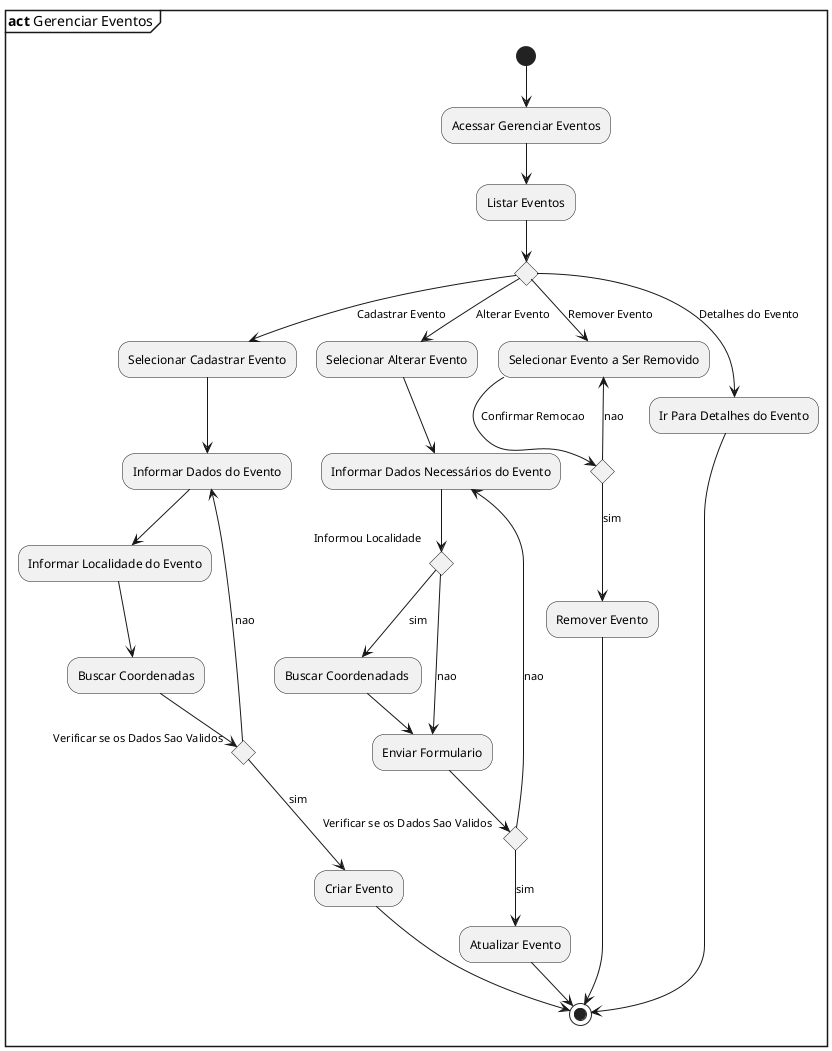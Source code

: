 @startuml
mainframe **act** Gerenciar Eventos
(*) --> "Acessar Gerenciar Eventos"
--> "Listar Eventos"
if "" then
  -->[Cadastrar Evento] "Selecionar Cadastrar Evento"
  -->"Informar Dados do Evento"
  -->"Informar Localidade do Evento"
  -->"Buscar Coordenadas"
  -->if "Verificar se os Dados Sao Validos" then
    -->[sim]"Criar Evento"
    -->(*)
  else
    -->[nao]"Informar Dados do Evento"
  endif
else
  -->[Alterar Evento] "Selecionar Alterar Evento"
  --> "Informar Dados Necessários do Evento"
  --> if "Informou Localidade" then
    -->[sim] "Buscar Coordenadads "
    -->"Enviar Formulario"
  else
    --> [nao] "Enviar Formulario"
    -->if "Verificar se os Dados Sao Validos " then
    -->[sim] "Atualizar Evento"
    --> (*)
    else
    -->[nao] "Informar Dados Necessários do Evento"
  endif
endif
else
  -->[Remover Evento] "Selecionar Evento a Ser Removido"
  -->[Confirmar Remocao] if "" then
    -->[sim] "Remover Evento"
    --> (*)
  else
    -->[nao]"Selecionar Evento a Ser Removido"
  endif
else
  -->[Detalhes do Evento] "Ir Para Detalhes do Evento"
  -->(*)
endif
@enduml


